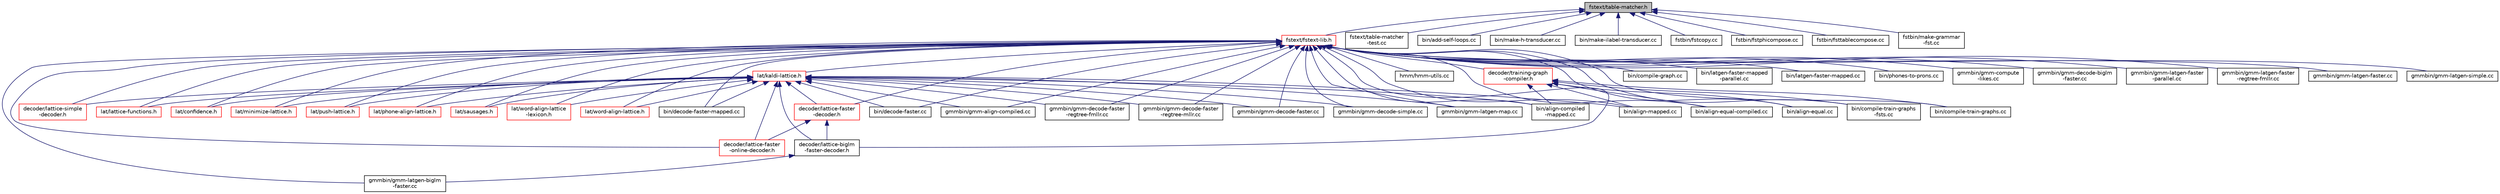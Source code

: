 digraph "fstext/table-matcher.h"
{
  edge [fontname="Helvetica",fontsize="10",labelfontname="Helvetica",labelfontsize="10"];
  node [fontname="Helvetica",fontsize="10",shape=record];
  Node3 [label="fstext/table-matcher.h",height=0.2,width=0.4,color="black", fillcolor="grey75", style="filled", fontcolor="black"];
  Node3 -> Node4 [dir="back",color="midnightblue",fontsize="10",style="solid",fontname="Helvetica"];
  Node4 [label="fstext/fstext-lib.h",height=0.2,width=0.4,color="red", fillcolor="white", style="filled",URL="$fstext-lib_8h.html"];
  Node4 -> Node5 [dir="back",color="midnightblue",fontsize="10",style="solid",fontname="Helvetica"];
  Node5 [label="lat/kaldi-lattice.h",height=0.2,width=0.4,color="red", fillcolor="white", style="filled",URL="$kaldi-lattice_8h.html"];
  Node5 -> Node62 [dir="back",color="midnightblue",fontsize="10",style="solid",fontname="Helvetica"];
  Node62 [label="decoder/lattice-faster\l-decoder.h",height=0.2,width=0.4,color="red", fillcolor="white", style="filled",URL="$lattice-faster-decoder_8h.html"];
  Node62 -> Node81 [dir="back",color="midnightblue",fontsize="10",style="solid",fontname="Helvetica"];
  Node81 [label="decoder/lattice-biglm\l-faster-decoder.h",height=0.2,width=0.4,color="black", fillcolor="white", style="filled",URL="$lattice-biglm-faster-decoder_8h.html"];
  Node81 -> Node82 [dir="back",color="midnightblue",fontsize="10",style="solid",fontname="Helvetica"];
  Node82 [label="gmmbin/gmm-latgen-biglm\l-faster.cc",height=0.2,width=0.4,color="black", fillcolor="white", style="filled",URL="$gmm-latgen-biglm-faster_8cc.html"];
  Node62 -> Node84 [dir="back",color="midnightblue",fontsize="10",style="solid",fontname="Helvetica"];
  Node84 [label="decoder/lattice-faster\l-online-decoder.h",height=0.2,width=0.4,color="red", fillcolor="white", style="filled",URL="$lattice-faster-online-decoder_8h.html"];
  Node5 -> Node86 [dir="back",color="midnightblue",fontsize="10",style="solid",fontname="Helvetica"];
  Node86 [label="decoder/lattice-simple\l-decoder.h",height=0.2,width=0.4,color="red", fillcolor="white", style="filled",URL="$lattice-simple-decoder_8h.html"];
  Node5 -> Node95 [dir="back",color="midnightblue",fontsize="10",style="solid",fontname="Helvetica"];
  Node95 [label="lat/lattice-functions.h",height=0.2,width=0.4,color="red", fillcolor="white", style="filled",URL="$lattice-functions_8h.html"];
  Node5 -> Node81 [dir="back",color="midnightblue",fontsize="10",style="solid",fontname="Helvetica"];
  Node5 -> Node84 [dir="back",color="midnightblue",fontsize="10",style="solid",fontname="Helvetica"];
  Node5 -> Node150 [dir="back",color="midnightblue",fontsize="10",style="solid",fontname="Helvetica"];
  Node150 [label="lat/confidence.h",height=0.2,width=0.4,color="red", fillcolor="white", style="filled",URL="$confidence_8h.html"];
  Node5 -> Node151 [dir="back",color="midnightblue",fontsize="10",style="solid",fontname="Helvetica"];
  Node151 [label="lat/minimize-lattice.h",height=0.2,width=0.4,color="red", fillcolor="white", style="filled",URL="$minimize-lattice_8h.html"];
  Node5 -> Node155 [dir="back",color="midnightblue",fontsize="10",style="solid",fontname="Helvetica"];
  Node155 [label="lat/push-lattice.h",height=0.2,width=0.4,color="red", fillcolor="white", style="filled",URL="$push-lattice_8h.html"];
  Node5 -> Node161 [dir="back",color="midnightblue",fontsize="10",style="solid",fontname="Helvetica"];
  Node161 [label="lat/phone-align-lattice.h",height=0.2,width=0.4,color="red", fillcolor="white", style="filled",URL="$phone-align-lattice_8h.html"];
  Node5 -> Node163 [dir="back",color="midnightblue",fontsize="10",style="solid",fontname="Helvetica"];
  Node163 [label="lat/sausages.h",height=0.2,width=0.4,color="red", fillcolor="white", style="filled",URL="$sausages_8h.html"];
  Node5 -> Node166 [dir="back",color="midnightblue",fontsize="10",style="solid",fontname="Helvetica"];
  Node166 [label="lat/word-align-lattice\l-lexicon.h",height=0.2,width=0.4,color="red", fillcolor="white", style="filled",URL="$word-align-lattice-lexicon_8h.html"];
  Node5 -> Node167 [dir="back",color="midnightblue",fontsize="10",style="solid",fontname="Helvetica"];
  Node167 [label="lat/word-align-lattice.h",height=0.2,width=0.4,color="red", fillcolor="white", style="filled",URL="$word-align-lattice_8h.html"];
  Node5 -> Node24 [dir="back",color="midnightblue",fontsize="10",style="solid",fontname="Helvetica"];
  Node24 [label="bin/align-compiled\l-mapped.cc",height=0.2,width=0.4,color="black", fillcolor="white", style="filled",URL="$align-compiled-mapped_8cc.html"];
  Node5 -> Node64 [dir="back",color="midnightblue",fontsize="10",style="solid",fontname="Helvetica"];
  Node64 [label="bin/align-mapped.cc",height=0.2,width=0.4,color="black", fillcolor="white", style="filled",URL="$align-mapped_8cc.html"];
  Node5 -> Node54 [dir="back",color="midnightblue",fontsize="10",style="solid",fontname="Helvetica"];
  Node54 [label="bin/decode-faster-mapped.cc",height=0.2,width=0.4,color="black", fillcolor="white", style="filled",URL="$decode-faster-mapped_8cc.html"];
  Node5 -> Node55 [dir="back",color="midnightblue",fontsize="10",style="solid",fontname="Helvetica"];
  Node55 [label="bin/decode-faster.cc",height=0.2,width=0.4,color="black", fillcolor="white", style="filled",URL="$decode-faster_8cc.html"];
  Node5 -> Node39 [dir="back",color="midnightblue",fontsize="10",style="solid",fontname="Helvetica"];
  Node39 [label="gmmbin/gmm-align-compiled.cc",height=0.2,width=0.4,color="black", fillcolor="white", style="filled",URL="$gmm-align-compiled_8cc.html"];
  Node5 -> Node56 [dir="back",color="midnightblue",fontsize="10",style="solid",fontname="Helvetica"];
  Node56 [label="gmmbin/gmm-decode-faster\l-regtree-fmllr.cc",height=0.2,width=0.4,color="black", fillcolor="white", style="filled",URL="$gmm-decode-faster-regtree-fmllr_8cc.html"];
  Node5 -> Node57 [dir="back",color="midnightblue",fontsize="10",style="solid",fontname="Helvetica"];
  Node57 [label="gmmbin/gmm-decode-faster\l-regtree-mllr.cc",height=0.2,width=0.4,color="black", fillcolor="white", style="filled",URL="$gmm-decode-faster-regtree-mllr_8cc.html"];
  Node5 -> Node58 [dir="back",color="midnightblue",fontsize="10",style="solid",fontname="Helvetica"];
  Node58 [label="gmmbin/gmm-decode-faster.cc",height=0.2,width=0.4,color="black", fillcolor="white", style="filled",URL="$gmm-decode-faster_8cc.html"];
  Node5 -> Node148 [dir="back",color="midnightblue",fontsize="10",style="solid",fontname="Helvetica"];
  Node148 [label="gmmbin/gmm-decode-simple.cc",height=0.2,width=0.4,color="black", fillcolor="white", style="filled",URL="$gmm-decode-simple_8cc.html"];
  Node5 -> Node71 [dir="back",color="midnightblue",fontsize="10",style="solid",fontname="Helvetica"];
  Node71 [label="gmmbin/gmm-latgen-map.cc",height=0.2,width=0.4,color="black", fillcolor="white", style="filled",URL="$gmm-latgen-map_8cc.html"];
  Node4 -> Node15 [dir="back",color="midnightblue",fontsize="10",style="solid",fontname="Helvetica"];
  Node15 [label="hmm/hmm-utils.cc",height=0.2,width=0.4,color="black", fillcolor="white", style="filled",URL="$hmm-utils_8cc.html"];
  Node4 -> Node62 [dir="back",color="midnightblue",fontsize="10",style="solid",fontname="Helvetica"];
  Node4 -> Node86 [dir="back",color="midnightblue",fontsize="10",style="solid",fontname="Helvetica"];
  Node4 -> Node95 [dir="back",color="midnightblue",fontsize="10",style="solid",fontname="Helvetica"];
  Node4 -> Node81 [dir="back",color="midnightblue",fontsize="10",style="solid",fontname="Helvetica"];
  Node4 -> Node84 [dir="back",color="midnightblue",fontsize="10",style="solid",fontname="Helvetica"];
  Node4 -> Node252 [dir="back",color="midnightblue",fontsize="10",style="solid",fontname="Helvetica"];
  Node252 [label="decoder/training-graph\l-compiler.h",height=0.2,width=0.4,color="red", fillcolor="white", style="filled",URL="$training-graph-compiler_8h.html"];
  Node252 -> Node24 [dir="back",color="midnightblue",fontsize="10",style="solid",fontname="Helvetica"];
  Node252 -> Node253 [dir="back",color="midnightblue",fontsize="10",style="solid",fontname="Helvetica"];
  Node253 [label="bin/align-equal-compiled.cc",height=0.2,width=0.4,color="black", fillcolor="white", style="filled",URL="$align-equal-compiled_8cc.html"];
  Node252 -> Node254 [dir="back",color="midnightblue",fontsize="10",style="solid",fontname="Helvetica"];
  Node254 [label="bin/align-equal.cc",height=0.2,width=0.4,color="black", fillcolor="white", style="filled",URL="$align-equal_8cc.html"];
  Node252 -> Node64 [dir="back",color="midnightblue",fontsize="10",style="solid",fontname="Helvetica"];
  Node252 -> Node255 [dir="back",color="midnightblue",fontsize="10",style="solid",fontname="Helvetica"];
  Node255 [label="bin/compile-train-graphs\l-fsts.cc",height=0.2,width=0.4,color="black", fillcolor="white", style="filled",URL="$compile-train-graphs-fsts_8cc.html"];
  Node252 -> Node256 [dir="back",color="midnightblue",fontsize="10",style="solid",fontname="Helvetica"];
  Node256 [label="bin/compile-train-graphs.cc",height=0.2,width=0.4,color="black", fillcolor="white", style="filled",URL="$compile-train-graphs_8cc.html"];
  Node4 -> Node150 [dir="back",color="midnightblue",fontsize="10",style="solid",fontname="Helvetica"];
  Node4 -> Node151 [dir="back",color="midnightblue",fontsize="10",style="solid",fontname="Helvetica"];
  Node4 -> Node155 [dir="back",color="midnightblue",fontsize="10",style="solid",fontname="Helvetica"];
  Node4 -> Node161 [dir="back",color="midnightblue",fontsize="10",style="solid",fontname="Helvetica"];
  Node4 -> Node163 [dir="back",color="midnightblue",fontsize="10",style="solid",fontname="Helvetica"];
  Node4 -> Node166 [dir="back",color="midnightblue",fontsize="10",style="solid",fontname="Helvetica"];
  Node4 -> Node167 [dir="back",color="midnightblue",fontsize="10",style="solid",fontname="Helvetica"];
  Node4 -> Node24 [dir="back",color="midnightblue",fontsize="10",style="solid",fontname="Helvetica"];
  Node4 -> Node253 [dir="back",color="midnightblue",fontsize="10",style="solid",fontname="Helvetica"];
  Node4 -> Node254 [dir="back",color="midnightblue",fontsize="10",style="solid",fontname="Helvetica"];
  Node4 -> Node64 [dir="back",color="midnightblue",fontsize="10",style="solid",fontname="Helvetica"];
  Node4 -> Node26 [dir="back",color="midnightblue",fontsize="10",style="solid",fontname="Helvetica"];
  Node26 [label="bin/compile-graph.cc",height=0.2,width=0.4,color="black", fillcolor="white", style="filled",URL="$compile-graph_8cc.html"];
  Node4 -> Node255 [dir="back",color="midnightblue",fontsize="10",style="solid",fontname="Helvetica"];
  Node4 -> Node256 [dir="back",color="midnightblue",fontsize="10",style="solid",fontname="Helvetica"];
  Node4 -> Node54 [dir="back",color="midnightblue",fontsize="10",style="solid",fontname="Helvetica"];
  Node4 -> Node55 [dir="back",color="midnightblue",fontsize="10",style="solid",fontname="Helvetica"];
  Node4 -> Node65 [dir="back",color="midnightblue",fontsize="10",style="solid",fontname="Helvetica"];
  Node65 [label="bin/latgen-faster-mapped\l-parallel.cc",height=0.2,width=0.4,color="black", fillcolor="white", style="filled",URL="$latgen-faster-mapped-parallel_8cc.html"];
  Node4 -> Node66 [dir="back",color="midnightblue",fontsize="10",style="solid",fontname="Helvetica"];
  Node66 [label="bin/latgen-faster-mapped.cc",height=0.2,width=0.4,color="black", fillcolor="white", style="filled",URL="$latgen-faster-mapped_8cc.html"];
  Node4 -> Node33 [dir="back",color="midnightblue",fontsize="10",style="solid",fontname="Helvetica"];
  Node33 [label="bin/phones-to-prons.cc",height=0.2,width=0.4,color="black", fillcolor="white", style="filled",URL="$phones-to-prons_8cc.html"];
  Node4 -> Node39 [dir="back",color="midnightblue",fontsize="10",style="solid",fontname="Helvetica"];
  Node4 -> Node257 [dir="back",color="midnightblue",fontsize="10",style="solid",fontname="Helvetica"];
  Node257 [label="gmmbin/gmm-compute\l-likes.cc",height=0.2,width=0.4,color="black", fillcolor="white", style="filled",URL="$gmm-compute-likes_8cc.html"];
  Node4 -> Node50 [dir="back",color="midnightblue",fontsize="10",style="solid",fontname="Helvetica"];
  Node50 [label="gmmbin/gmm-decode-biglm\l-faster.cc",height=0.2,width=0.4,color="black", fillcolor="white", style="filled",URL="$gmm-decode-biglm-faster_8cc.html"];
  Node4 -> Node56 [dir="back",color="midnightblue",fontsize="10",style="solid",fontname="Helvetica"];
  Node4 -> Node57 [dir="back",color="midnightblue",fontsize="10",style="solid",fontname="Helvetica"];
  Node4 -> Node58 [dir="back",color="midnightblue",fontsize="10",style="solid",fontname="Helvetica"];
  Node4 -> Node148 [dir="back",color="midnightblue",fontsize="10",style="solid",fontname="Helvetica"];
  Node4 -> Node82 [dir="back",color="midnightblue",fontsize="10",style="solid",fontname="Helvetica"];
  Node4 -> Node68 [dir="back",color="midnightblue",fontsize="10",style="solid",fontname="Helvetica"];
  Node68 [label="gmmbin/gmm-latgen-faster\l-parallel.cc",height=0.2,width=0.4,color="black", fillcolor="white", style="filled",URL="$gmm-latgen-faster-parallel_8cc.html"];
  Node4 -> Node69 [dir="back",color="midnightblue",fontsize="10",style="solid",fontname="Helvetica"];
  Node69 [label="gmmbin/gmm-latgen-faster\l-regtree-fmllr.cc",height=0.2,width=0.4,color="black", fillcolor="white", style="filled",URL="$gmm-latgen-faster-regtree-fmllr_8cc.html"];
  Node4 -> Node70 [dir="back",color="midnightblue",fontsize="10",style="solid",fontname="Helvetica"];
  Node70 [label="gmmbin/gmm-latgen-faster.cc",height=0.2,width=0.4,color="black", fillcolor="white", style="filled",URL="$gmm-latgen-faster_8cc.html"];
  Node4 -> Node71 [dir="back",color="midnightblue",fontsize="10",style="solid",fontname="Helvetica"];
  Node4 -> Node72 [dir="back",color="midnightblue",fontsize="10",style="solid",fontname="Helvetica"];
  Node72 [label="gmmbin/gmm-latgen-simple.cc",height=0.2,width=0.4,color="black", fillcolor="white", style="filled",URL="$gmm-latgen-simple_8cc.html"];
  Node3 -> Node258 [dir="back",color="midnightblue",fontsize="10",style="solid",fontname="Helvetica"];
  Node258 [label="fstext/table-matcher\l-test.cc",height=0.2,width=0.4,color="black", fillcolor="white", style="filled",URL="$table-matcher-test_8cc.html"];
  Node3 -> Node20 [dir="back",color="midnightblue",fontsize="10",style="solid",fontname="Helvetica"];
  Node20 [label="bin/add-self-loops.cc",height=0.2,width=0.4,color="black", fillcolor="white", style="filled",URL="$add-self-loops_8cc.html"];
  Node3 -> Node30 [dir="back",color="midnightblue",fontsize="10",style="solid",fontname="Helvetica"];
  Node30 [label="bin/make-h-transducer.cc",height=0.2,width=0.4,color="black", fillcolor="white", style="filled",URL="$make-h-transducer_8cc.html"];
  Node3 -> Node31 [dir="back",color="midnightblue",fontsize="10",style="solid",fontname="Helvetica"];
  Node31 [label="bin/make-ilabel-transducer.cc",height=0.2,width=0.4,color="black", fillcolor="white", style="filled",URL="$make-ilabel-transducer_8cc.html"];
  Node3 -> Node259 [dir="back",color="midnightblue",fontsize="10",style="solid",fontname="Helvetica"];
  Node259 [label="fstbin/fstcopy.cc",height=0.2,width=0.4,color="black", fillcolor="white", style="filled",URL="$fstcopy_8cc.html"];
  Node3 -> Node260 [dir="back",color="midnightblue",fontsize="10",style="solid",fontname="Helvetica"];
  Node260 [label="fstbin/fstphicompose.cc",height=0.2,width=0.4,color="black", fillcolor="white", style="filled",URL="$fstphicompose_8cc.html"];
  Node3 -> Node261 [dir="back",color="midnightblue",fontsize="10",style="solid",fontname="Helvetica"];
  Node261 [label="fstbin/fsttablecompose.cc",height=0.2,width=0.4,color="black", fillcolor="white", style="filled",URL="$fsttablecompose_8cc.html"];
  Node3 -> Node262 [dir="back",color="midnightblue",fontsize="10",style="solid",fontname="Helvetica"];
  Node262 [label="fstbin/make-grammar\l-fst.cc",height=0.2,width=0.4,color="black", fillcolor="white", style="filled",URL="$make-grammar-fst_8cc.html"];
}
